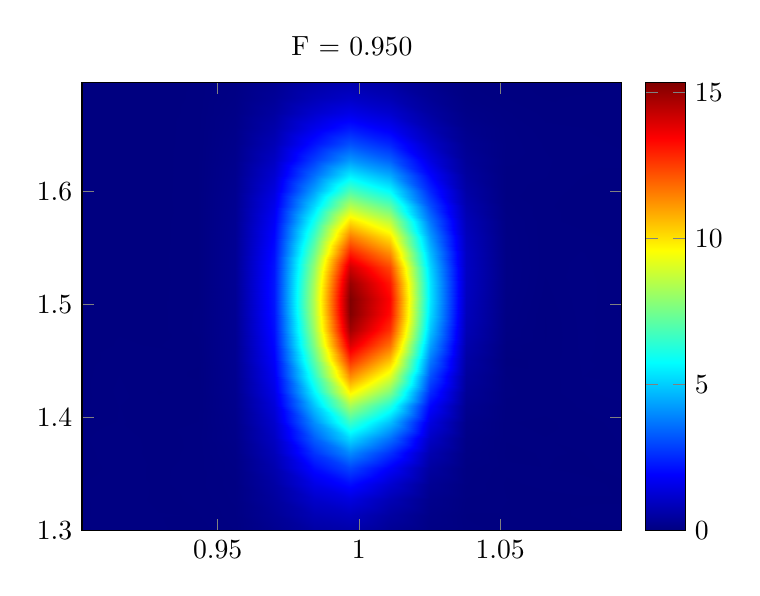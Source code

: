 \begin{tikzpicture}
\begin{axis}[view={0}{90}, title={F = 0.950}, surf, shader={interp}, colormap/jet, colorbar]
    \addplot3[]
        coordinates {
            (0.902,1.3,0.02)
            (0.915,1.3,0.032)
            (0.929,1.3,0.026)
            (0.943,1.3,0.013)
            (0.956,1.3,0.038)
            (0.97,1.3,0.238)
            (0.984,1.3,0.535)
            (0.997,1.3,0.618)
            (1.011,1.3,0.3)
            (1.025,1.3,0.068)
            (1.038,1.3,0.014)
            (1.052,1.3,0.003)
            (1.066,1.3,0.008)
            (1.079,1.3,0.003)
            (1.093,1.3,0.006)

            (0.902,1.314,0.021)
            (0.915,1.314,0.029)
            (0.929,1.314,0.024)
            (0.943,1.314,0.022)
            (0.956,1.314,0.047)
            (0.97,1.314,0.332)
            (0.984,1.314,0.792)
            (0.997,1.314,0.947)
            (1.011,1.314,0.502)
            (1.025,1.314,0.117)
            (1.038,1.314,0.006)
            (1.052,1.314,0.005)
            (1.066,1.314,0.003)
            (1.079,1.314,0.01)
            (1.093,1.314,0.012)

            (0.902,1.328,0.021)
            (0.915,1.328,0.034)
            (0.929,1.328,0.018)
            (0.943,1.328,0.026)
            (0.956,1.328,0.058)
            (0.97,1.328,0.432)
            (0.984,1.328,1.121)
            (0.997,1.328,1.429)
            (1.011,1.328,0.79)
            (1.025,1.328,0.189)
            (1.038,1.328,0.021)
            (1.052,1.328,0.008)
            (1.066,1.328,0.003)
            (1.079,1.328,0.006)
            (1.093,1.328,0.006)

            (0.902,1.341,0.024)
            (0.915,1.341,0.037)
            (0.929,1.341,0.019)
            (0.943,1.341,0.032)
            (0.956,1.341,0.064)
            (0.97,1.341,0.543)
            (0.984,1.341,1.538)
            (0.997,1.341,2.083)
            (1.011,1.341,1.221)
            (1.025,1.341,0.298)
            (1.038,1.341,0.039)
            (1.052,1.341,0.005)
            (1.066,1.341,0.011)
            (1.079,1.341,0.013)
            (1.093,1.341,0.004)

            (0.902,1.355,0.013)
            (0.915,1.355,0.031)
            (0.929,1.355,0.019)
            (0.943,1.355,0.03)
            (0.956,1.355,0.084)
            (0.97,1.355,0.688)
            (0.984,1.355,2.059)
            (0.997,1.355,2.933)
            (1.011,1.355,1.831)
            (1.025,1.355,0.475)
            (1.038,1.355,0.048)
            (1.052,1.355,0.011)
            (1.066,1.355,0.008)
            (1.079,1.355,0.004)
            (1.093,1.355,0.015)

            (0.902,1.369,0.017)
            (0.915,1.369,0.033)
            (0.929,1.369,0.015)
            (0.943,1.369,0.029)
            (0.956,1.369,0.106)
            (0.97,1.369,0.844)
            (0.984,1.369,2.667)
            (0.997,1.369,3.987)
            (1.011,1.369,2.629)
            (1.025,1.369,0.717)
            (1.038,1.369,0.077)
            (1.052,1.369,0.004)
            (1.066,1.369,0.009)
            (1.079,1.369,0.007)
            (1.093,1.369,0.021)

            (0.902,1.382,0.02)
            (0.915,1.382,0.035)
            (0.929,1.382,0.012)
            (0.943,1.382,0.03)
            (0.956,1.382,0.139)
            (0.97,1.382,0.998)
            (0.984,1.382,3.328)
            (0.997,1.382,5.224)
            (1.011,1.382,3.621)
            (1.025,1.382,1.037)
            (1.038,1.382,0.108)
            (1.052,1.382,0.009)
            (1.066,1.382,0.008)
            (1.079,1.382,0.014)
            (1.093,1.382,0.025)

            (0.902,1.396,0.013)
            (0.915,1.396,0.024)
            (0.929,1.396,0.017)
            (0.943,1.396,0.023)
            (0.956,1.396,0.161)
            (0.97,1.396,1.166)
            (0.984,1.396,4.06)
            (0.997,1.396,6.634)
            (1.011,1.396,4.819)
            (1.025,1.396,1.447)
            (1.038,1.396,0.157)
            (1.052,1.396,0.009)
            (1.066,1.396,0.004)
            (1.079,1.396,0.016)
            (1.093,1.396,0.029)

            (0.902,1.41,0.004)
            (0.915,1.41,0.023)
            (0.929,1.41,0.012)
            (0.943,1.41,0.017)
            (0.956,1.41,0.192)
            (0.97,1.41,1.342)
            (0.984,1.41,4.844)
            (0.997,1.41,8.197)
            (1.011,1.41,6.194)
            (1.025,1.41,1.959)
            (1.038,1.41,0.24)
            (1.052,1.41,0.018)
            (1.066,1.41,0.013)
            (1.079,1.41,0.025)
            (1.093,1.41,0.036)

            (0.902,1.423,0.002)
            (0.915,1.423,0.027)
            (0.929,1.423,0.007)
            (0.943,1.423,0.013)
            (0.956,1.423,0.221)
            (0.97,1.423,1.533)
            (0.984,1.423,5.64)
            (0.997,1.423,9.801)
            (1.011,1.423,7.669)
            (1.025,1.423,2.539)
            (1.038,1.423,0.336)
            (1.052,1.423,0.026)
            (1.066,1.423,0.014)
            (1.079,1.423,0.036)
            (1.093,1.423,0.043)

            (0.902,1.437,0.002)
            (0.915,1.437,0.023)
            (0.929,1.437,0.012)
            (0.943,1.437,0.006)
            (0.956,1.437,0.236)
            (0.97,1.437,1.71)
            (0.984,1.437,6.404)
            (0.997,1.437,11.355)
            (1.011,1.437,9.134)
            (1.025,1.437,3.147)
            (1.038,1.437,0.426)
            (1.052,1.437,0.023)
            (1.066,1.437,0.013)
            (1.079,1.437,0.038)
            (1.093,1.437,0.034)

            (0.902,1.451,0.0)
            (0.915,1.451,0.015)
            (0.929,1.451,0.012)
            (0.943,1.451,0.009)
            (0.956,1.451,0.253)
            (0.97,1.451,1.868)
            (0.984,1.451,7.091)
            (0.997,1.451,12.77)
            (1.011,1.451,10.525)
            (1.025,1.451,3.769)
            (1.038,1.451,0.538)
            (1.052,1.451,0.001)
            (1.066,1.451,0.013)
            (1.079,1.451,0.04)
            (1.093,1.451,0.029)

            (0.902,1.464,0.001)
            (0.915,1.464,0.009)
            (0.929,1.464,0.007)
            (0.943,1.464,0.018)
            (0.956,1.464,0.258)
            (0.97,1.464,2.01)
            (0.984,1.464,7.672)
            (0.997,1.464,13.955)
            (1.011,1.464,11.749)
            (1.025,1.464,4.385)
            (1.038,1.464,0.671)
            (1.052,1.464,0.031)
            (1.066,1.464,0.008)
            (1.079,1.464,0.042)
            (1.093,1.464,0.029)

            (0.902,1.478,0.001)
            (0.915,1.478,0.007)
            (0.929,1.478,0.002)
            (0.943,1.478,0.027)
            (0.956,1.478,0.269)
            (0.97,1.478,2.117)
            (0.984,1.478,8.106)
            (0.997,1.478,14.828)
            (1.011,1.478,12.696)
            (1.025,1.478,4.905)
            (1.038,1.478,0.804)
            (1.052,1.478,0.056)
            (1.066,1.478,0.006)
            (1.079,1.478,0.043)
            (1.093,1.478,0.025)

            (0.902,1.492,0.001)
            (0.915,1.492,0.004)
            (0.929,1.492,0.002)
            (0.943,1.492,0.026)
            (0.956,1.492,0.281)
            (0.97,1.492,2.194)
            (0.984,1.492,8.359)
            (0.997,1.492,15.307)
            (1.011,1.492,13.261)
            (1.025,1.492,5.264)
            (1.038,1.492,0.895)
            (1.052,1.492,0.071)
            (1.066,1.492,0.008)
            (1.079,1.492,0.045)
            (1.093,1.492,0.02)

            (0.902,1.505,0.002)
            (0.915,1.505,0.002)
            (0.929,1.505,0.003)
            (0.943,1.505,0.021)
            (0.956,1.505,0.288)
            (0.97,1.505,2.233)
            (0.984,1.505,8.419)
            (0.997,1.505,15.346)
            (1.011,1.505,13.385)
            (1.025,1.505,5.418)
            (1.038,1.505,0.956)
            (1.052,1.505,0.083)
            (1.066,1.505,0.014)
            (1.079,1.505,0.048)
            (1.093,1.505,0.021)

            (0.902,1.519,0.002)
            (0.915,1.519,0.002)
            (0.929,1.519,0.003)
            (0.943,1.519,0.019)
            (0.956,1.519,0.296)
            (0.97,1.519,2.23)
            (0.984,1.519,8.272)
            (0.997,1.519,14.95)
            (1.011,1.519,13.062)
            (1.025,1.519,5.372)
            (1.038,1.519,0.997)
            (1.052,1.519,0.095)
            (1.066,1.519,0.02)
            (1.079,1.519,0.047)
            (1.093,1.519,0.022)

            (0.902,1.533,0.002)
            (0.915,1.533,0.003)
            (0.929,1.533,0.003)
            (0.943,1.533,0.021)
            (0.956,1.533,0.301)
            (0.97,1.533,2.186)
            (0.984,1.533,7.934)
            (0.997,1.533,14.147)
            (1.011,1.533,12.339)
            (1.025,1.533,5.149)
            (1.038,1.533,1.015)
            (1.052,1.533,0.097)
            (1.066,1.533,0.027)
            (1.079,1.533,0.044)
            (1.093,1.533,0.021)

            (0.902,1.546,0.001)
            (0.915,1.546,0.003)
            (0.929,1.546,0.003)
            (0.943,1.546,0.021)
            (0.956,1.546,0.296)
            (0.97,1.546,2.1)
            (0.984,1.546,7.421)
            (0.997,1.546,13.008)
            (1.011,1.546,11.288)
            (1.025,1.546,4.776)
            (1.038,1.546,0.998)
            (1.052,1.546,0.09)
            (1.066,1.546,0.027)
            (1.079,1.546,0.039)
            (1.093,1.546,0.022)

            (0.902,1.56,0.0)
            (0.915,1.56,0.003)
            (0.929,1.56,0.002)
            (0.943,1.56,0.021)
            (0.956,1.56,0.287)
            (0.97,1.56,1.971)
            (0.984,1.56,6.765)
            (0.997,1.56,11.615)
            (1.011,1.56,10.0)
            (1.025,1.56,4.278)
            (1.038,1.56,0.936)
            (1.052,1.56,0.086)
            (1.066,1.56,0.027)
            (1.079,1.56,0.028)
            (1.093,1.56,0.018)

            (0.902,1.574,0.001)
            (0.915,1.574,0.002)
            (0.929,1.574,0.002)
            (0.943,1.574,0.02)
            (0.956,1.574,0.275)
            (0.97,1.574,1.81)
            (0.984,1.574,6.003)
            (0.997,1.574,10.066)
            (1.011,1.574,8.575)
            (1.025,1.574,3.7)
            (1.038,1.574,0.836)
            (1.052,1.574,0.076)
            (1.066,1.574,0.027)
            (1.079,1.574,0.017)
            (1.093,1.574,0.012)

            (0.902,1.587,0.001)
            (0.915,1.587,0.001)
            (0.929,1.587,0.0)
            (0.943,1.587,0.021)
            (0.956,1.587,0.26)
            (0.97,1.587,1.625)
            (0.984,1.587,5.183)
            (0.997,1.587,8.464)
            (1.011,1.587,7.119)
            (1.025,1.587,3.088)
            (1.038,1.587,0.706)
            (1.052,1.587,0.06)
            (1.066,1.587,0.027)
            (1.079,1.587,0.009)
            (1.093,1.587,0.008)

            (0.902,1.601,0.001)
            (0.915,1.601,0.0)
            (0.929,1.601,0.001)
            (0.943,1.601,0.02)
            (0.956,1.601,0.24)
            (0.97,1.601,1.424)
            (0.984,1.601,4.355)
            (0.997,1.601,6.907)
            (1.011,1.601,5.722)
            (1.025,1.601,2.485)
            (1.038,1.601,0.571)
            (1.052,1.601,0.043)
            (1.066,1.601,0.032)
            (1.079,1.601,0.016)
            (1.093,1.601,0.01)

            (0.902,1.615,0.001)
            (0.915,1.615,0.001)
            (0.929,1.615,0.001)
            (0.943,1.615,0.019)
            (0.956,1.615,0.216)
            (0.97,1.615,1.216)
            (0.984,1.615,3.556)
            (0.997,1.615,5.467)
            (1.011,1.615,4.451)
            (1.025,1.615,1.937)
            (1.038,1.615,0.453)
            (1.052,1.615,0.045)
            (1.066,1.615,0.039)
            (1.079,1.615,0.023)
            (1.093,1.615,0.019)

            (0.902,1.628,0.0)
            (0.915,1.628,0.0)
            (0.929,1.628,0.001)
            (0.943,1.628,0.019)
            (0.956,1.628,0.19)
            (0.97,1.628,1.008)
            (0.984,1.628,2.82)
            (0.997,1.628,4.196)
            (1.011,1.628,3.355)
            (1.025,1.628,1.461)
            (1.038,1.628,0.356)
            (1.052,1.628,0.058)
            (1.066,1.628,0.041)
            (1.079,1.628,0.026)
            (1.093,1.628,0.027)

            (0.902,1.642,0.0)
            (0.915,1.642,0.0)
            (0.929,1.642,0.001)
            (0.943,1.642,0.017)
            (0.956,1.642,0.162)
            (0.97,1.642,0.813)
            (0.984,1.642,2.171)
            (0.997,1.642,3.124)
            (1.011,1.642,2.445)
            (1.025,1.642,1.06)
            (1.038,1.642,0.271)
            (1.052,1.642,0.065)
            (1.066,1.642,0.035)
            (1.079,1.642,0.029)
            (1.093,1.642,0.02)

            (0.902,1.656,0.0)
            (0.915,1.656,0.0)
            (0.929,1.656,0.001)
            (0.943,1.656,0.016)
            (0.956,1.656,0.136)
            (0.97,1.656,0.637)
            (0.984,1.656,1.621)
            (0.997,1.656,2.252)
            (1.011,1.656,1.723)
            (1.025,1.656,0.735)
            (1.038,1.656,0.189)
            (1.052,1.656,0.059)
            (1.066,1.656,0.026)
            (1.079,1.656,0.023)
            (1.093,1.656,0.02)

            (0.902,1.67,0.0)
            (0.915,1.67,0.0)
            (0.929,1.67,0.001)
            (0.943,1.67,0.013)
            (0.956,1.67,0.11)
            (0.97,1.67,0.484)
            (0.984,1.67,1.172)
            (0.997,1.67,1.575)
            (1.011,1.67,1.177)
            (1.025,1.67,0.49)
            (1.038,1.67,0.116)
            (1.052,1.67,0.041)
            (1.066,1.67,0.018)
            (1.079,1.67,0.01)
            (1.093,1.67,0.022)

            (0.902,1.683,0.0)
            (0.915,1.683,0.0)
            (0.929,1.683,0.001)
            (0.943,1.683,0.011)
            (0.956,1.683,0.086)
            (0.97,1.683,0.357)
            (0.984,1.683,0.823)
            (0.997,1.683,1.068)
            (1.011,1.683,0.784)
            (1.025,1.683,0.322)
            (1.038,1.683,0.061)
            (1.052,1.683,0.023)
            (1.066,1.683,0.007)
            (1.079,1.683,0.009)
            (1.093,1.683,0.012)

            (0.902,1.697,8.97e-5)
            (0.915,1.697,5.774e-5)
            (0.929,1.697,0.001)
            (0.943,1.697,0.009)
            (0.956,1.697,0.065)
            (0.97,1.697,0.255)
            (0.984,1.697,0.559)
            (0.997,1.697,0.699)
            (1.011,1.697,0.507)
            (1.025,1.697,0.212)
            (1.038,1.697,0.04)
            (1.052,1.697,0.011)
            (1.066,1.697,0.003)
            (1.079,1.697,0.003)
            (1.093,1.697,0.006)

        }
        ;
\end{axis}
\end{tikzpicture}
